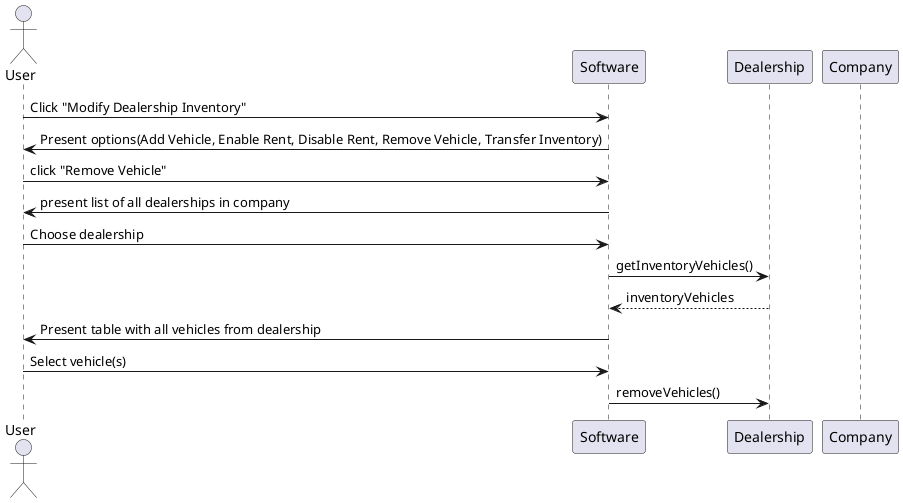 @startuml

actor User
participant "Software" as Software
participant "Dealership" as Dealership
participant "Company" as Company

User -> Software: Click "Modify Dealership Inventory"
Software -> User: Present options(Add Vehicle, Enable Rent, Disable Rent, Remove Vehicle, Transfer Inventory)
User -> Software: click "Remove Vehicle"

Software -> User: present list of all dealerships in company
User -> Software: Choose dealership
Software -> Dealership: getInventoryVehicles()
Dealership --> Software: inventoryVehicles

Software -> User: Present table with all vehicles from dealership
User -> Software: Select vehicle(s)

Software -> Dealership: removeVehicles()



@enduml